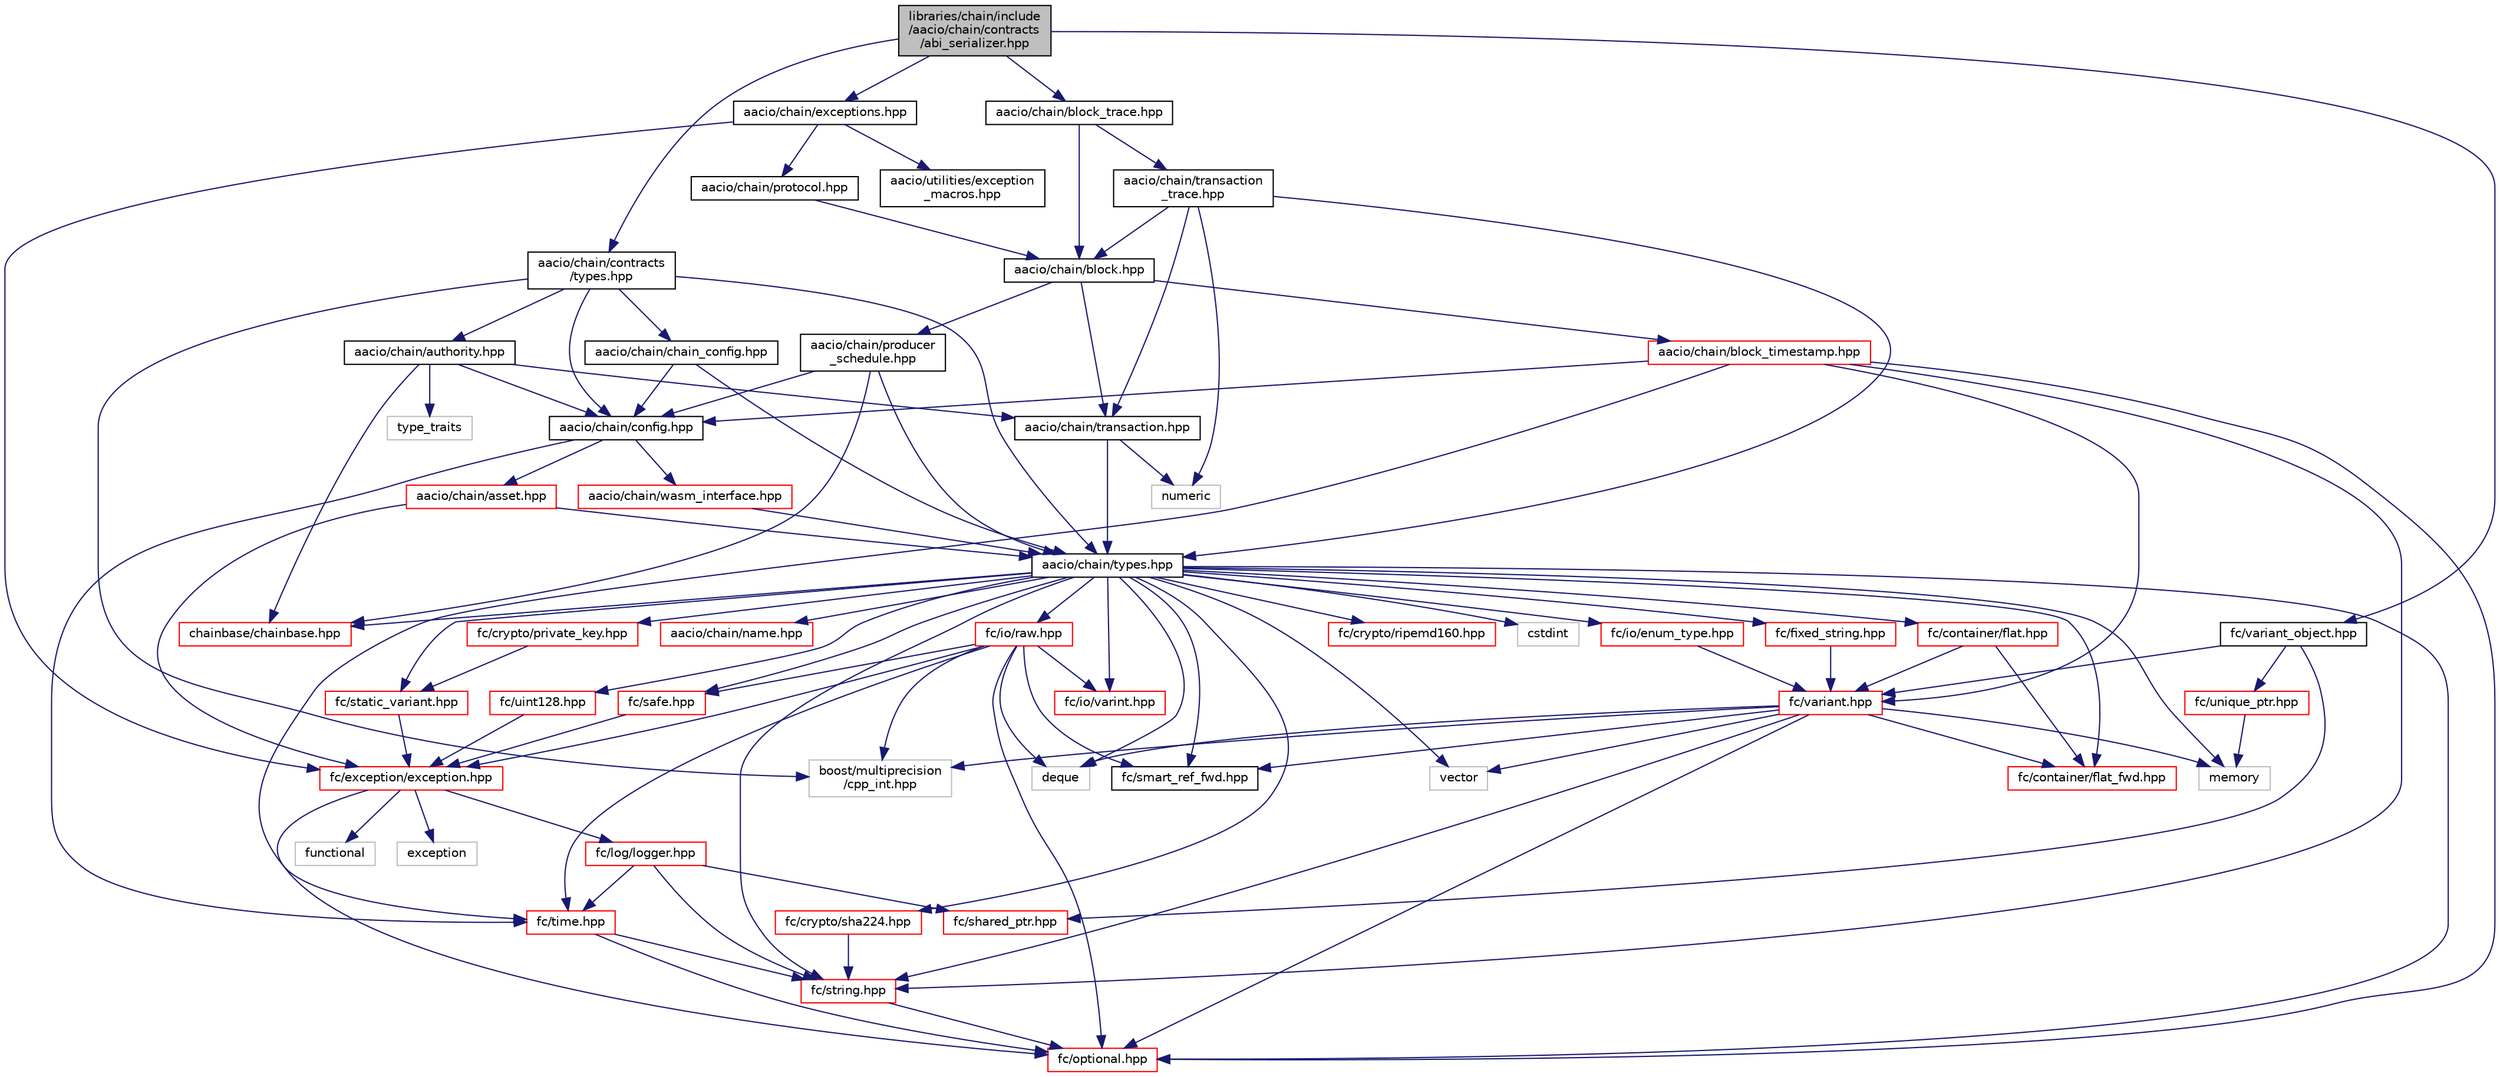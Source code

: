 digraph "libraries/chain/include/aacio/chain/contracts/abi_serializer.hpp"
{
  edge [fontname="Helvetica",fontsize="10",labelfontname="Helvetica",labelfontsize="10"];
  node [fontname="Helvetica",fontsize="10",shape=record];
  Node0 [label="libraries/chain/include\l/aacio/chain/contracts\l/abi_serializer.hpp",height=0.2,width=0.4,color="black", fillcolor="grey75", style="filled", fontcolor="black"];
  Node0 -> Node1 [color="midnightblue",fontsize="10",style="solid"];
  Node1 [label="aacio/chain/contracts\l/types.hpp",height=0.2,width=0.4,color="black", fillcolor="white", style="filled",URL="$libraries_2chain_2include_2aacio_2chain_2contracts_2types_8hpp_source.html"];
  Node1 -> Node2 [color="midnightblue",fontsize="10",style="solid"];
  Node2 [label="aacio/chain/authority.hpp",height=0.2,width=0.4,color="black", fillcolor="white", style="filled",URL="$authority_8hpp.html"];
  Node2 -> Node3 [color="midnightblue",fontsize="10",style="solid"];
  Node3 [label="chainbase/chainbase.hpp",height=0.2,width=0.4,color="red", fillcolor="white", style="filled",URL="$chainbase_8hpp_source.html"];
  Node2 -> Node28 [color="midnightblue",fontsize="10",style="solid"];
  Node28 [label="aacio/chain/transaction.hpp",height=0.2,width=0.4,color="black", fillcolor="white", style="filled",URL="$libraries_2chain_2include_2aacio_2chain_2transaction_8hpp.html"];
  Node28 -> Node29 [color="midnightblue",fontsize="10",style="solid"];
  Node29 [label="aacio/chain/types.hpp",height=0.2,width=0.4,color="black", fillcolor="white", style="filled",URL="$libraries_2chain_2include_2aacio_2chain_2types_8hpp.html"];
  Node29 -> Node30 [color="midnightblue",fontsize="10",style="solid"];
  Node30 [label="aacio/chain/name.hpp",height=0.2,width=0.4,color="red", fillcolor="white", style="filled",URL="$name_8hpp_source.html"];
  Node29 -> Node3 [color="midnightblue",fontsize="10",style="solid"];
  Node29 -> Node53 [color="midnightblue",fontsize="10",style="solid"];
  Node53 [label="fc/container/flat_fwd.hpp",height=0.2,width=0.4,color="red", fillcolor="white", style="filled",URL="$flat__fwd_8hpp_source.html"];
  Node29 -> Node59 [color="midnightblue",fontsize="10",style="solid"];
  Node59 [label="fc/io/varint.hpp",height=0.2,width=0.4,color="red", fillcolor="white", style="filled",URL="$libraries_2fc_2include_2fc_2io_2varint_8hpp_source.html"];
  Node29 -> Node61 [color="midnightblue",fontsize="10",style="solid"];
  Node61 [label="fc/io/enum_type.hpp",height=0.2,width=0.4,color="red", fillcolor="white", style="filled",URL="$enum__type_8hpp_source.html"];
  Node61 -> Node65 [color="midnightblue",fontsize="10",style="solid"];
  Node65 [label="fc/variant.hpp",height=0.2,width=0.4,color="red", fillcolor="white", style="filled",URL="$variant_8hpp_source.html"];
  Node65 -> Node45 [color="midnightblue",fontsize="10",style="solid"];
  Node45 [label="deque",height=0.2,width=0.4,color="grey75", fillcolor="white", style="filled"];
  Node65 -> Node66 [color="midnightblue",fontsize="10",style="solid"];
  Node66 [label="memory",height=0.2,width=0.4,color="grey75", fillcolor="white", style="filled"];
  Node65 -> Node37 [color="midnightblue",fontsize="10",style="solid"];
  Node37 [label="vector",height=0.2,width=0.4,color="grey75", fillcolor="white", style="filled"];
  Node65 -> Node50 [color="midnightblue",fontsize="10",style="solid"];
  Node50 [label="fc/optional.hpp",height=0.2,width=0.4,color="red", fillcolor="white", style="filled",URL="$libraries_2fc_2include_2fc_2optional_8hpp_source.html"];
  Node65 -> Node47 [color="midnightblue",fontsize="10",style="solid"];
  Node47 [label="fc/string.hpp",height=0.2,width=0.4,color="red", fillcolor="white", style="filled",URL="$string_8hpp_source.html"];
  Node47 -> Node50 [color="midnightblue",fontsize="10",style="solid"];
  Node65 -> Node53 [color="midnightblue",fontsize="10",style="solid"];
  Node65 -> Node69 [color="midnightblue",fontsize="10",style="solid"];
  Node69 [label="fc/smart_ref_fwd.hpp",height=0.2,width=0.4,color="black", fillcolor="white", style="filled",URL="$smart__ref__fwd_8hpp_source.html"];
  Node65 -> Node71 [color="midnightblue",fontsize="10",style="solid"];
  Node71 [label="boost/multiprecision\l/cpp_int.hpp",height=0.2,width=0.4,color="grey75", fillcolor="white", style="filled"];
  Node29 -> Node88 [color="midnightblue",fontsize="10",style="solid"];
  Node88 [label="fc/crypto/sha224.hpp",height=0.2,width=0.4,color="red", fillcolor="white", style="filled",URL="$sha224_8hpp_source.html"];
  Node88 -> Node47 [color="midnightblue",fontsize="10",style="solid"];
  Node29 -> Node50 [color="midnightblue",fontsize="10",style="solid"];
  Node29 -> Node75 [color="midnightblue",fontsize="10",style="solid"];
  Node75 [label="fc/safe.hpp",height=0.2,width=0.4,color="red", fillcolor="white", style="filled",URL="$safe_8hpp_source.html"];
  Node75 -> Node76 [color="midnightblue",fontsize="10",style="solid"];
  Node76 [label="fc/exception/exception.hpp",height=0.2,width=0.4,color="red", fillcolor="white", style="filled",URL="$exception_8hpp.html",tooltip="Defines exception&#39;s used by fc. "];
  Node76 -> Node77 [color="midnightblue",fontsize="10",style="solid"];
  Node77 [label="fc/log/logger.hpp",height=0.2,width=0.4,color="red", fillcolor="white", style="filled",URL="$logger_8hpp_source.html"];
  Node77 -> Node47 [color="midnightblue",fontsize="10",style="solid"];
  Node77 -> Node78 [color="midnightblue",fontsize="10",style="solid"];
  Node78 [label="fc/time.hpp",height=0.2,width=0.4,color="red", fillcolor="white", style="filled",URL="$include_2fc_2time_8hpp_source.html"];
  Node78 -> Node47 [color="midnightblue",fontsize="10",style="solid"];
  Node78 -> Node50 [color="midnightblue",fontsize="10",style="solid"];
  Node77 -> Node79 [color="midnightblue",fontsize="10",style="solid"];
  Node79 [label="fc/shared_ptr.hpp",height=0.2,width=0.4,color="red", fillcolor="white", style="filled",URL="$shared__ptr_8hpp_source.html"];
  Node76 -> Node50 [color="midnightblue",fontsize="10",style="solid"];
  Node76 -> Node84 [color="midnightblue",fontsize="10",style="solid"];
  Node84 [label="exception",height=0.2,width=0.4,color="grey75", fillcolor="white", style="filled"];
  Node76 -> Node85 [color="midnightblue",fontsize="10",style="solid"];
  Node85 [label="functional",height=0.2,width=0.4,color="grey75", fillcolor="white", style="filled"];
  Node29 -> Node89 [color="midnightblue",fontsize="10",style="solid"];
  Node89 [label="fc/container/flat.hpp",height=0.2,width=0.4,color="red", fillcolor="white", style="filled",URL="$libraries_2fc_2include_2fc_2container_2flat_8hpp_source.html"];
  Node89 -> Node65 [color="midnightblue",fontsize="10",style="solid"];
  Node89 -> Node53 [color="midnightblue",fontsize="10",style="solid"];
  Node29 -> Node47 [color="midnightblue",fontsize="10",style="solid"];
  Node29 -> Node90 [color="midnightblue",fontsize="10",style="solid"];
  Node90 [label="fc/io/raw.hpp",height=0.2,width=0.4,color="red", fillcolor="white", style="filled",URL="$raw_8hpp_source.html"];
  Node90 -> Node59 [color="midnightblue",fontsize="10",style="solid"];
  Node90 -> Node50 [color="midnightblue",fontsize="10",style="solid"];
  Node90 -> Node69 [color="midnightblue",fontsize="10",style="solid"];
  Node90 -> Node78 [color="midnightblue",fontsize="10",style="solid"];
  Node90 -> Node76 [color="midnightblue",fontsize="10",style="solid"];
  Node90 -> Node75 [color="midnightblue",fontsize="10",style="solid"];
  Node90 -> Node45 [color="midnightblue",fontsize="10",style="solid"];
  Node90 -> Node71 [color="midnightblue",fontsize="10",style="solid"];
  Node29 -> Node95 [color="midnightblue",fontsize="10",style="solid"];
  Node95 [label="fc/uint128.hpp",height=0.2,width=0.4,color="red", fillcolor="white", style="filled",URL="$uint128_8hpp_source.html"];
  Node95 -> Node76 [color="midnightblue",fontsize="10",style="solid"];
  Node29 -> Node96 [color="midnightblue",fontsize="10",style="solid"];
  Node96 [label="fc/static_variant.hpp",height=0.2,width=0.4,color="red", fillcolor="white", style="filled",URL="$static__variant_8hpp_source.html"];
  Node96 -> Node76 [color="midnightblue",fontsize="10",style="solid"];
  Node29 -> Node69 [color="midnightblue",fontsize="10",style="solid"];
  Node29 -> Node97 [color="midnightblue",fontsize="10",style="solid"];
  Node97 [label="fc/crypto/ripemd160.hpp",height=0.2,width=0.4,color="red", fillcolor="white", style="filled",URL="$ripemd160_8hpp_source.html"];
  Node29 -> Node98 [color="midnightblue",fontsize="10",style="solid"];
  Node98 [label="fc/fixed_string.hpp",height=0.2,width=0.4,color="red", fillcolor="white", style="filled",URL="$fixed__string_8hpp_source.html"];
  Node98 -> Node65 [color="midnightblue",fontsize="10",style="solid"];
  Node29 -> Node99 [color="midnightblue",fontsize="10",style="solid"];
  Node99 [label="fc/crypto/private_key.hpp",height=0.2,width=0.4,color="red", fillcolor="white", style="filled",URL="$private__key_8hpp_source.html"];
  Node99 -> Node96 [color="midnightblue",fontsize="10",style="solid"];
  Node29 -> Node66 [color="midnightblue",fontsize="10",style="solid"];
  Node29 -> Node37 [color="midnightblue",fontsize="10",style="solid"];
  Node29 -> Node45 [color="midnightblue",fontsize="10",style="solid"];
  Node29 -> Node122 [color="midnightblue",fontsize="10",style="solid"];
  Node122 [label="cstdint",height=0.2,width=0.4,color="grey75", fillcolor="white", style="filled"];
  Node28 -> Node123 [color="midnightblue",fontsize="10",style="solid"];
  Node123 [label="numeric",height=0.2,width=0.4,color="grey75", fillcolor="white", style="filled"];
  Node2 -> Node124 [color="midnightblue",fontsize="10",style="solid"];
  Node124 [label="aacio/chain/config.hpp",height=0.2,width=0.4,color="black", fillcolor="white", style="filled",URL="$libraries_2chain_2include_2aacio_2chain_2config_8hpp.html"];
  Node124 -> Node125 [color="midnightblue",fontsize="10",style="solid"];
  Node125 [label="aacio/chain/asset.hpp",height=0.2,width=0.4,color="red", fillcolor="white", style="filled",URL="$libraries_2chain_2include_2aacio_2chain_2asset_8hpp.html"];
  Node125 -> Node76 [color="midnightblue",fontsize="10",style="solid"];
  Node125 -> Node29 [color="midnightblue",fontsize="10",style="solid"];
  Node124 -> Node127 [color="midnightblue",fontsize="10",style="solid"];
  Node127 [label="aacio/chain/wasm_interface.hpp",height=0.2,width=0.4,color="red", fillcolor="white", style="filled",URL="$wasm__interface_8hpp_source.html"];
  Node127 -> Node29 [color="midnightblue",fontsize="10",style="solid"];
  Node124 -> Node78 [color="midnightblue",fontsize="10",style="solid"];
  Node2 -> Node145 [color="midnightblue",fontsize="10",style="solid"];
  Node145 [label="type_traits",height=0.2,width=0.4,color="grey75", fillcolor="white", style="filled"];
  Node1 -> Node146 [color="midnightblue",fontsize="10",style="solid"];
  Node146 [label="aacio/chain/chain_config.hpp",height=0.2,width=0.4,color="black", fillcolor="white", style="filled",URL="$chain__config_8hpp.html"];
  Node146 -> Node29 [color="midnightblue",fontsize="10",style="solid"];
  Node146 -> Node124 [color="midnightblue",fontsize="10",style="solid"];
  Node1 -> Node124 [color="midnightblue",fontsize="10",style="solid"];
  Node1 -> Node29 [color="midnightblue",fontsize="10",style="solid"];
  Node1 -> Node71 [color="midnightblue",fontsize="10",style="solid"];
  Node0 -> Node147 [color="midnightblue",fontsize="10",style="solid"];
  Node147 [label="aacio/chain/block_trace.hpp",height=0.2,width=0.4,color="black", fillcolor="white", style="filled",URL="$block__trace_8hpp.html"];
  Node147 -> Node148 [color="midnightblue",fontsize="10",style="solid"];
  Node148 [label="aacio/chain/block.hpp",height=0.2,width=0.4,color="black", fillcolor="white", style="filled",URL="$block_8hpp.html"];
  Node148 -> Node149 [color="midnightblue",fontsize="10",style="solid"];
  Node149 [label="aacio/chain/block_timestamp.hpp",height=0.2,width=0.4,color="red", fillcolor="white", style="filled",URL="$block__timestamp_8hpp_source.html"];
  Node149 -> Node124 [color="midnightblue",fontsize="10",style="solid"];
  Node149 -> Node78 [color="midnightblue",fontsize="10",style="solid"];
  Node149 -> Node65 [color="midnightblue",fontsize="10",style="solid"];
  Node149 -> Node47 [color="midnightblue",fontsize="10",style="solid"];
  Node149 -> Node50 [color="midnightblue",fontsize="10",style="solid"];
  Node148 -> Node28 [color="midnightblue",fontsize="10",style="solid"];
  Node148 -> Node150 [color="midnightblue",fontsize="10",style="solid"];
  Node150 [label="aacio/chain/producer\l_schedule.hpp",height=0.2,width=0.4,color="black", fillcolor="white", style="filled",URL="$libraries_2chain_2include_2aacio_2chain_2producer__schedule_8hpp_source.html"];
  Node150 -> Node124 [color="midnightblue",fontsize="10",style="solid"];
  Node150 -> Node29 [color="midnightblue",fontsize="10",style="solid"];
  Node150 -> Node3 [color="midnightblue",fontsize="10",style="solid"];
  Node147 -> Node151 [color="midnightblue",fontsize="10",style="solid"];
  Node151 [label="aacio/chain/transaction\l_trace.hpp",height=0.2,width=0.4,color="black", fillcolor="white", style="filled",URL="$transaction__trace_8hpp.html"];
  Node151 -> Node29 [color="midnightblue",fontsize="10",style="solid"];
  Node151 -> Node28 [color="midnightblue",fontsize="10",style="solid"];
  Node151 -> Node148 [color="midnightblue",fontsize="10",style="solid"];
  Node151 -> Node123 [color="midnightblue",fontsize="10",style="solid"];
  Node0 -> Node152 [color="midnightblue",fontsize="10",style="solid"];
  Node152 [label="aacio/chain/exceptions.hpp",height=0.2,width=0.4,color="black", fillcolor="white", style="filled",URL="$exceptions_8hpp.html"];
  Node152 -> Node76 [color="midnightblue",fontsize="10",style="solid"];
  Node152 -> Node153 [color="midnightblue",fontsize="10",style="solid"];
  Node153 [label="aacio/chain/protocol.hpp",height=0.2,width=0.4,color="black", fillcolor="white", style="filled",URL="$libraries_2chain_2include_2aacio_2chain_2protocol_8hpp.html"];
  Node153 -> Node148 [color="midnightblue",fontsize="10",style="solid"];
  Node152 -> Node154 [color="midnightblue",fontsize="10",style="solid"];
  Node154 [label="aacio/utilities/exception\l_macros.hpp",height=0.2,width=0.4,color="black", fillcolor="white", style="filled",URL="$exception__macros_8hpp.html"];
  Node0 -> Node81 [color="midnightblue",fontsize="10",style="solid"];
  Node81 [label="fc/variant_object.hpp",height=0.2,width=0.4,color="black", fillcolor="white", style="filled",URL="$variant__object_8hpp_source.html"];
  Node81 -> Node65 [color="midnightblue",fontsize="10",style="solid"];
  Node81 -> Node79 [color="midnightblue",fontsize="10",style="solid"];
  Node81 -> Node82 [color="midnightblue",fontsize="10",style="solid"];
  Node82 [label="fc/unique_ptr.hpp",height=0.2,width=0.4,color="red", fillcolor="white", style="filled",URL="$unique__ptr_8hpp_source.html"];
  Node82 -> Node66 [color="midnightblue",fontsize="10",style="solid"];
}
